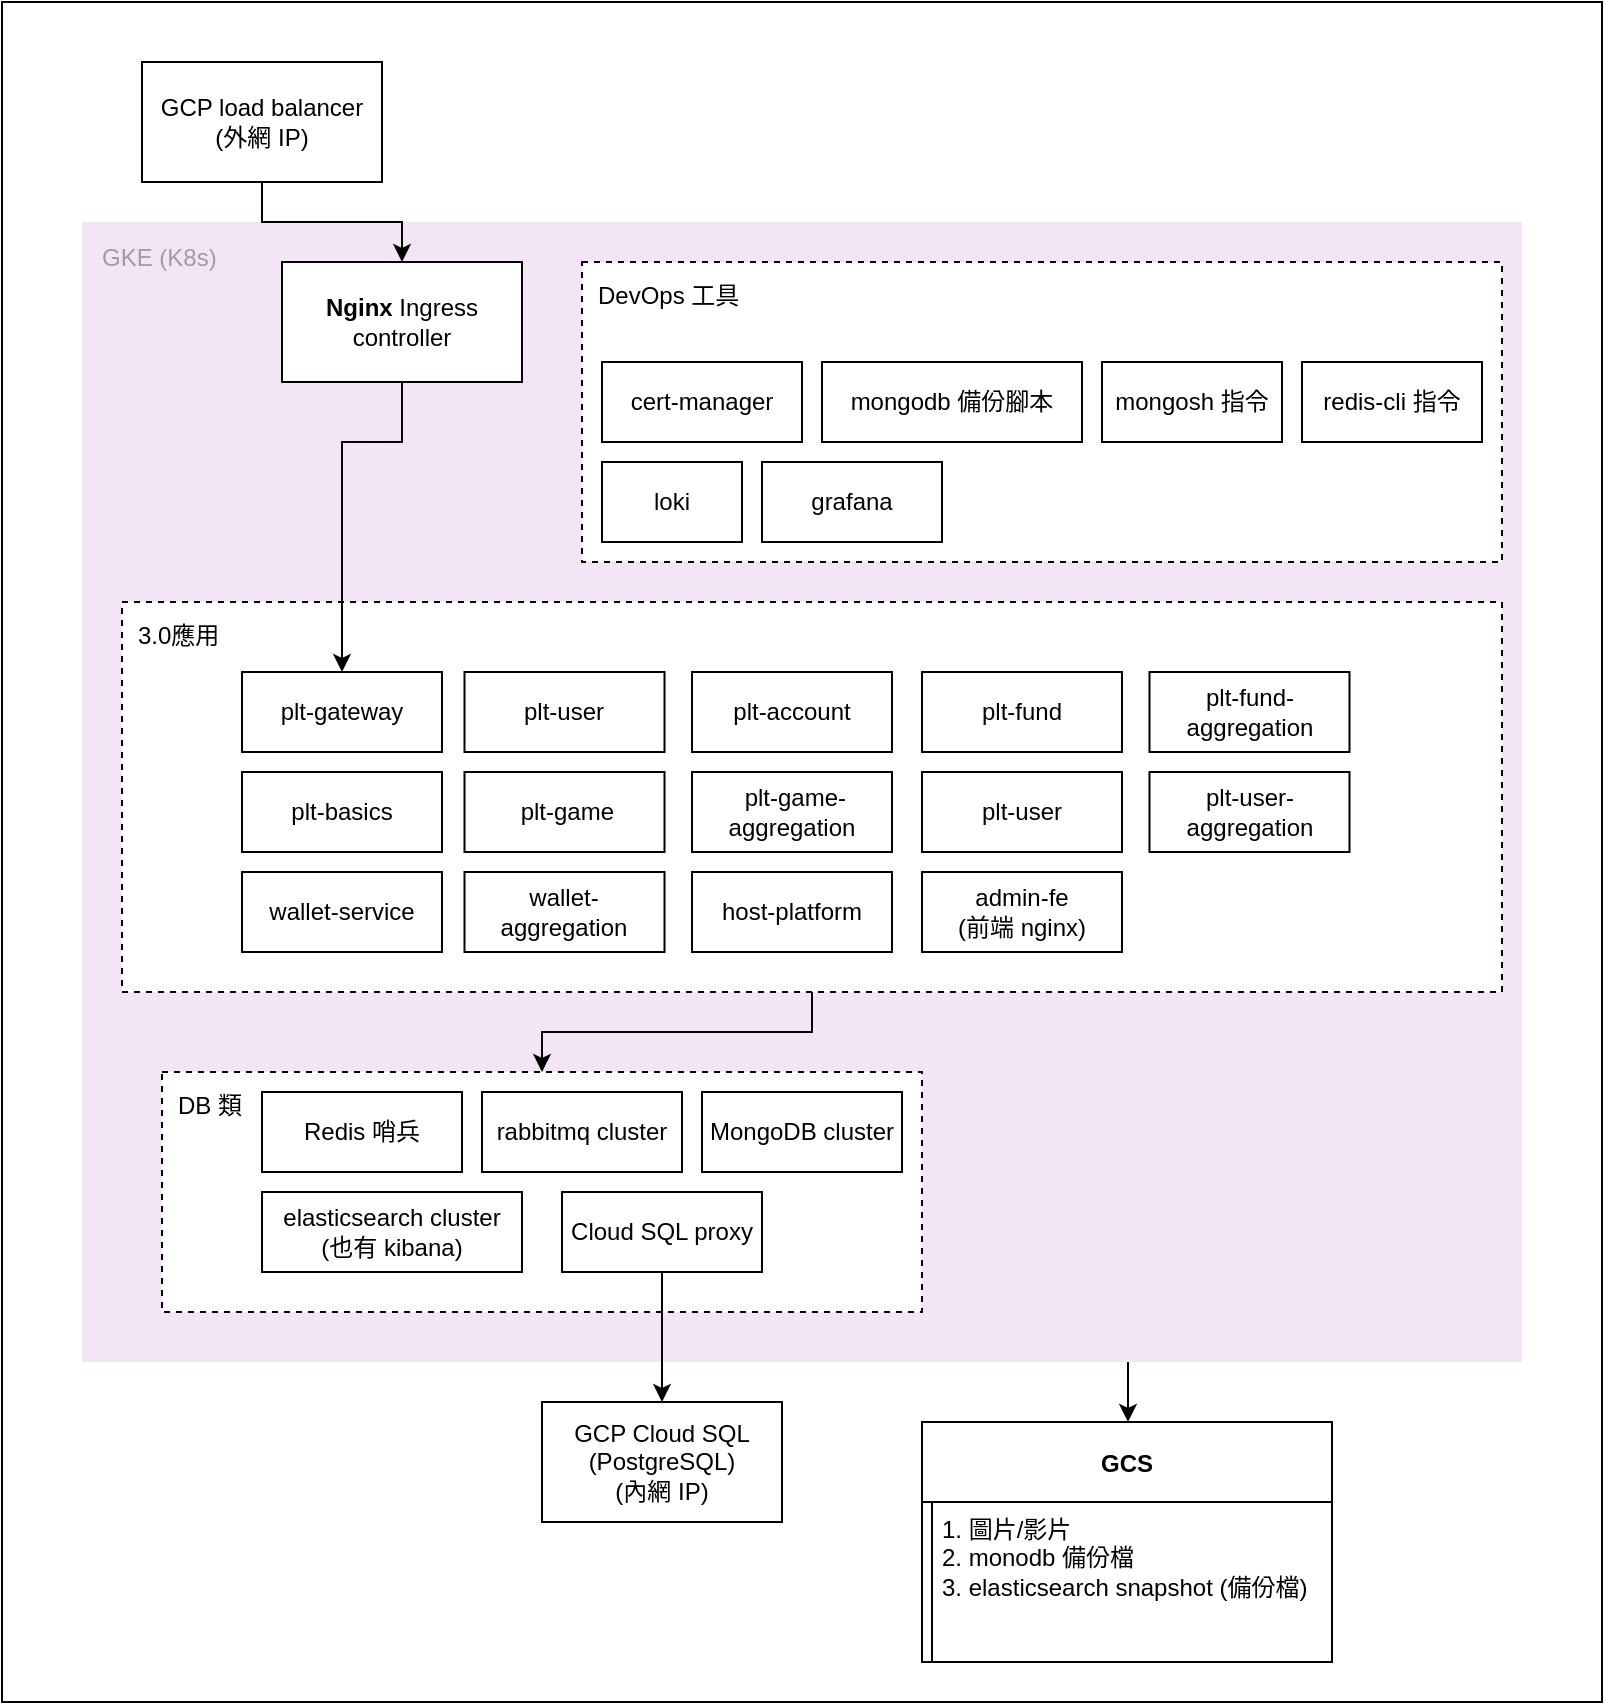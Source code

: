 <mxfile version="20.2.7" type="google"><diagram id="H0iIBljDTranld3QP8Hu" name="Page-1"><mxGraphModel grid="1" page="1" gridSize="10" guides="1" tooltips="1" connect="1" arrows="1" fold="1" pageScale="1" pageWidth="850" pageHeight="1100" math="0" shadow="0"><root><mxCell id="0"/><mxCell id="1" parent="0"/><mxCell id="IApa9KfIvp704VwGajC5-1" value="" style="rounded=0;whiteSpace=wrap;html=1;" vertex="1" parent="1"><mxGeometry x="20" y="120" width="800" height="850" as="geometry"/></mxCell><mxCell id="3qmijcZvl1JIdM09SP-_-1" style="edgeStyle=orthogonalEdgeStyle;rounded=0;orthogonalLoop=1;jettySize=auto;html=1;" edge="1" parent="1" source="rKe0DJxBJFDG1k0OW8Qb-1" target="rKe0DJxBJFDG1k0OW8Qb-40"><mxGeometry relative="1" as="geometry"><Array as="points"><mxPoint x="583" y="810"/><mxPoint x="583" y="810"/></Array></mxGeometry></mxCell><mxCell id="rKe0DJxBJFDG1k0OW8Qb-1" value="GKE (K8s)" style="sketch=0;points=[[0,0,0],[0.25,0,0],[0.5,0,0],[0.75,0,0],[1,0,0],[1,0.25,0],[1,0.5,0],[1,0.75,0],[1,1,0],[0.75,1,0],[0.5,1,0],[0.25,1,0],[0,1,0],[0,0.75,0],[0,0.5,0],[0,0.25,0]];rounded=1;absoluteArcSize=1;arcSize=2;html=1;strokeColor=none;gradientColor=none;shadow=0;dashed=0;fontSize=12;fontColor=#9E9E9E;align=left;verticalAlign=top;spacing=10;spacingTop=-4;fillColor=#F3E5F5;" vertex="1" parent="1"><mxGeometry x="60" y="230" width="720" height="570" as="geometry"/></mxCell><mxCell id="rKe0DJxBJFDG1k0OW8Qb-2" value="DB 類" style="rounded=0;whiteSpace=wrap;html=1;align=left;verticalAlign=top;spacingTop=0;spacingLeft=3;spacing=5;spacingRight=3;dashed=1;" vertex="1" parent="1"><mxGeometry x="100" y="655" width="380" height="120" as="geometry"/></mxCell><mxCell id="rKe0DJxBJFDG1k0OW8Qb-3" value="Redis 哨兵" style="rounded=0;whiteSpace=wrap;html=1;" vertex="1" parent="1"><mxGeometry x="150" y="665" width="100" height="40" as="geometry"/></mxCell><mxCell id="rKe0DJxBJFDG1k0OW8Qb-4" value="rabbitmq cluster" style="rounded=0;whiteSpace=wrap;html=1;" vertex="1" parent="1"><mxGeometry x="260" y="665" width="100" height="40" as="geometry"/></mxCell><mxCell id="rKe0DJxBJFDG1k0OW8Qb-5" value="" style="edgeStyle=orthogonalEdgeStyle;rounded=0;orthogonalLoop=1;jettySize=auto;html=1;" edge="1" parent="1" source="rKe0DJxBJFDG1k0OW8Qb-6" target="rKe0DJxBJFDG1k0OW8Qb-19"><mxGeometry relative="1" as="geometry"/></mxCell><mxCell id="rKe0DJxBJFDG1k0OW8Qb-6" value="Cloud SQL proxy" style="rounded=0;whiteSpace=wrap;html=1;" vertex="1" parent="1"><mxGeometry x="300" y="715" width="100" height="40" as="geometry"/></mxCell><mxCell id="rKe0DJxBJFDG1k0OW8Qb-7" value="MongoDB cluster" style="rounded=0;whiteSpace=wrap;html=1;" vertex="1" parent="1"><mxGeometry x="370" y="665" width="100" height="40" as="geometry"/></mxCell><mxCell id="rKe0DJxBJFDG1k0OW8Qb-8" value="elasticsearch cluster&lt;br&gt;(也有 kibana)" style="rounded=0;whiteSpace=wrap;html=1;" vertex="1" parent="1"><mxGeometry x="150" y="715" width="130" height="40" as="geometry"/></mxCell><mxCell id="rKe0DJxBJFDG1k0OW8Qb-9" style="edgeStyle=orthogonalEdgeStyle;rounded=0;orthogonalLoop=1;jettySize=auto;html=1;entryX=0.5;entryY=0;entryDx=0;entryDy=0;" edge="1" parent="1" source="rKe0DJxBJFDG1k0OW8Qb-10" target="rKe0DJxBJFDG1k0OW8Qb-2"><mxGeometry relative="1" as="geometry"/></mxCell><mxCell id="rKe0DJxBJFDG1k0OW8Qb-10" value="3.0應用" style="rounded=0;whiteSpace=wrap;html=1;align=left;verticalAlign=top;spacingTop=0;spacingLeft=3;spacing=5;spacingRight=3;dashed=1;" vertex="1" parent="1"><mxGeometry x="80" y="420" width="690" height="195" as="geometry"/></mxCell><mxCell id="rKe0DJxBJFDG1k0OW8Qb-11" value="plt-gateway" style="rounded=0;whiteSpace=wrap;html=1;" vertex="1" parent="1"><mxGeometry x="140" y="455" width="100" height="40" as="geometry"/></mxCell><mxCell id="rKe0DJxBJFDG1k0OW8Qb-12" value="plt-account" style="rounded=0;whiteSpace=wrap;html=1;" vertex="1" parent="1"><mxGeometry x="365" y="455" width="100" height="40" as="geometry"/></mxCell><mxCell id="rKe0DJxBJFDG1k0OW8Qb-13" value="plt-user" style="rounded=0;whiteSpace=wrap;html=1;" vertex="1" parent="1"><mxGeometry x="251.25" y="455" width="100" height="40" as="geometry"/></mxCell><mxCell id="rKe0DJxBJFDG1k0OW8Qb-14" value="&lt;span style=&quot;&quot;&gt;plt-basics&lt;/span&gt;" style="rounded=0;whiteSpace=wrap;html=1;" vertex="1" parent="1"><mxGeometry x="140" y="505" width="100" height="40" as="geometry"/></mxCell><mxCell id="rKe0DJxBJFDG1k0OW8Qb-15" style="edgeStyle=orthogonalEdgeStyle;rounded=0;orthogonalLoop=1;jettySize=auto;html=1;entryX=0.5;entryY=0;entryDx=0;entryDy=0;" edge="1" parent="1" source="rKe0DJxBJFDG1k0OW8Qb-16" target="rKe0DJxBJFDG1k0OW8Qb-11"><mxGeometry relative="1" as="geometry"><Array as="points"><mxPoint x="220" y="340"/><mxPoint x="190" y="340"/></Array></mxGeometry></mxCell><mxCell id="rKe0DJxBJFDG1k0OW8Qb-16" value="&lt;b&gt;Nginx&lt;/b&gt; Ingress controller" style="rounded=0;whiteSpace=wrap;html=1;" vertex="1" parent="1"><mxGeometry x="160" y="250" width="120" height="60" as="geometry"/></mxCell><mxCell id="rKe0DJxBJFDG1k0OW8Qb-20" style="edgeStyle=orthogonalEdgeStyle;rounded=0;orthogonalLoop=1;jettySize=auto;html=1;entryX=0.5;entryY=0;entryDx=0;entryDy=0;" edge="1" parent="1" source="rKe0DJxBJFDG1k0OW8Qb-18" target="rKe0DJxBJFDG1k0OW8Qb-16"><mxGeometry relative="1" as="geometry"/></mxCell><mxCell id="rKe0DJxBJFDG1k0OW8Qb-18" value="GCP load balancer&lt;br&gt;(外網 IP)" style="rounded=0;whiteSpace=wrap;html=1;" vertex="1" parent="1"><mxGeometry x="90" y="150" width="120" height="60" as="geometry"/></mxCell><mxCell id="rKe0DJxBJFDG1k0OW8Qb-19" value="GCP Cloud SQL&lt;br&gt;(PostgreSQL)&lt;br&gt;(內網 IP)" style="rounded=0;whiteSpace=wrap;html=1;" vertex="1" parent="1"><mxGeometry x="290" y="820" width="120" height="60" as="geometry"/></mxCell><mxCell id="rKe0DJxBJFDG1k0OW8Qb-21" value="DevOps 工具" style="rounded=0;whiteSpace=wrap;html=1;align=left;verticalAlign=top;spacingTop=0;spacingLeft=3;spacing=5;spacingRight=3;dashed=1;" vertex="1" parent="1"><mxGeometry x="310" y="250" width="460" height="150" as="geometry"/></mxCell><mxCell id="rKe0DJxBJFDG1k0OW8Qb-22" value="cert-manager" style="rounded=0;whiteSpace=wrap;html=1;" vertex="1" parent="1"><mxGeometry x="320" y="300" width="100" height="40" as="geometry"/></mxCell><mxCell id="rKe0DJxBJFDG1k0OW8Qb-23" value="mongodb 備份腳本" style="rounded=0;whiteSpace=wrap;html=1;" vertex="1" parent="1"><mxGeometry x="430" y="300" width="130" height="40" as="geometry"/></mxCell><mxCell id="rKe0DJxBJFDG1k0OW8Qb-24" value="mongosh 指令" style="rounded=0;whiteSpace=wrap;html=1;" vertex="1" parent="1"><mxGeometry x="570" y="300" width="90" height="40" as="geometry"/></mxCell><mxCell id="rKe0DJxBJFDG1k0OW8Qb-25" value="redis-cli 指令" style="rounded=0;whiteSpace=wrap;html=1;" vertex="1" parent="1"><mxGeometry x="670" y="300" width="90" height="40" as="geometry"/></mxCell><mxCell id="rKe0DJxBJFDG1k0OW8Qb-40" value="GCS" style="swimlane;startSize=40;" vertex="1" parent="1"><mxGeometry x="480" y="830" width="205" height="120" as="geometry"><mxRectangle x="475" y="630" width="60" height="23" as="alternateBounds"/></mxGeometry></mxCell><mxCell id="rKe0DJxBJFDG1k0OW8Qb-41" value="1. 圖片/影片&lt;br&gt;2. monodb 備份檔&lt;br&gt;3. elasticsearch snapshot (備份檔)" style="rounded=0;whiteSpace=wrap;html=1;align=left;verticalAlign=top;spacing=2;spacingLeft=3;" vertex="1" parent="rKe0DJxBJFDG1k0OW8Qb-40"><mxGeometry x="5" y="40" width="200" height="80" as="geometry"/></mxCell><mxCell id="5w0yCZsNbb0PxNCTCgxr-1" value="plt-fund" style="rounded=0;whiteSpace=wrap;html=1;" vertex="1" parent="1"><mxGeometry x="480" y="455" width="100" height="40" as="geometry"/></mxCell><mxCell id="5w0yCZsNbb0PxNCTCgxr-2" value="plt-fund-aggregation" style="rounded=0;whiteSpace=wrap;html=1;" vertex="1" parent="1"><mxGeometry x="593.75" y="455" width="100" height="40" as="geometry"/></mxCell><mxCell id="5w0yCZsNbb0PxNCTCgxr-3" value="&amp;nbsp;plt-game" style="rounded=0;whiteSpace=wrap;html=1;" vertex="1" parent="1"><mxGeometry x="251.25" y="505" width="100" height="40" as="geometry"/></mxCell><mxCell id="5w0yCZsNbb0PxNCTCgxr-4" value="&amp;nbsp;plt-game-aggregation" style="rounded=0;whiteSpace=wrap;html=1;" vertex="1" parent="1"><mxGeometry x="365" y="505" width="100" height="40" as="geometry"/></mxCell><mxCell id="5w0yCZsNbb0PxNCTCgxr-5" value="plt-user" style="rounded=0;whiteSpace=wrap;html=1;" vertex="1" parent="1"><mxGeometry x="480" y="505" width="100" height="40" as="geometry"/></mxCell><mxCell id="5w0yCZsNbb0PxNCTCgxr-6" value="plt-user-aggregation" style="rounded=0;whiteSpace=wrap;html=1;" vertex="1" parent="1"><mxGeometry x="593.75" y="505" width="100" height="40" as="geometry"/></mxCell><mxCell id="5w0yCZsNbb0PxNCTCgxr-7" value="wallet-service" style="rounded=0;whiteSpace=wrap;html=1;" vertex="1" parent="1"><mxGeometry x="140" y="555" width="100" height="40" as="geometry"/></mxCell><mxCell id="5w0yCZsNbb0PxNCTCgxr-10" value="wallet-aggregation" style="rounded=0;whiteSpace=wrap;html=1;" vertex="1" parent="1"><mxGeometry x="251.25" y="555" width="100" height="40" as="geometry"/></mxCell><mxCell id="5w0yCZsNbb0PxNCTCgxr-11" value="host-platform" style="rounded=0;whiteSpace=wrap;html=1;" vertex="1" parent="1"><mxGeometry x="365" y="555" width="100" height="40" as="geometry"/></mxCell><mxCell id="5w0yCZsNbb0PxNCTCgxr-12" value="admin-fe&lt;br&gt;(前端 nginx)" style="rounded=0;whiteSpace=wrap;html=1;" vertex="1" parent="1"><mxGeometry x="480" y="555" width="100" height="40" as="geometry"/></mxCell><mxCell id="5w0yCZsNbb0PxNCTCgxr-13" value="loki" style="rounded=0;whiteSpace=wrap;html=1;" vertex="1" parent="1"><mxGeometry x="320" y="350" width="70" height="40" as="geometry"/></mxCell><mxCell id="5w0yCZsNbb0PxNCTCgxr-14" value="grafana" style="rounded=0;whiteSpace=wrap;html=1;" vertex="1" parent="1"><mxGeometry x="400" y="350" width="90" height="40" as="geometry"/></mxCell></root></mxGraphModel></diagram></mxfile>